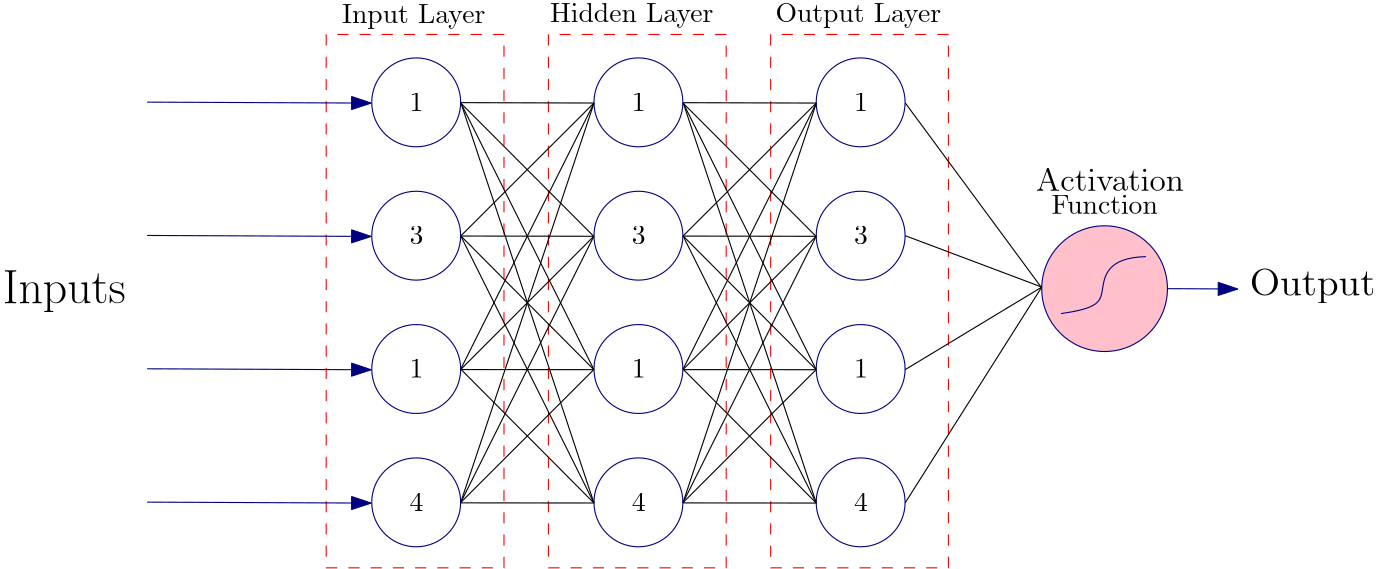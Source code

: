 <?xml version="1.0"?>
<!DOCTYPE ipe SYSTEM "ipe.dtd">
<ipe version="70218" creator="Ipe 7.2.26">
<info created="D:20230317225616" modified="D:20230327222926"/>
<ipestyle name="basic">
<symbol name="arrow/arc(spx)">
<path stroke="sym-stroke" fill="sym-stroke" pen="sym-pen">
0 0 m
-1 0.333 l
-1 -0.333 l
h
</path>
</symbol>
<symbol name="arrow/farc(spx)">
<path stroke="sym-stroke" fill="white" pen="sym-pen">
0 0 m
-1 0.333 l
-1 -0.333 l
h
</path>
</symbol>
<symbol name="arrow/ptarc(spx)">
<path stroke="sym-stroke" fill="sym-stroke" pen="sym-pen">
0 0 m
-1 0.333 l
-0.8 0 l
-1 -0.333 l
h
</path>
</symbol>
<symbol name="arrow/fptarc(spx)">
<path stroke="sym-stroke" fill="white" pen="sym-pen">
0 0 m
-1 0.333 l
-0.8 0 l
-1 -0.333 l
h
</path>
</symbol>
<symbol name="mark/circle(sx)" transformations="translations">
<path fill="sym-stroke">
0.6 0 0 0.6 0 0 e
0.4 0 0 0.4 0 0 e
</path>
</symbol>
<symbol name="mark/disk(sx)" transformations="translations">
<path fill="sym-stroke">
0.6 0 0 0.6 0 0 e
</path>
</symbol>
<symbol name="mark/fdisk(sfx)" transformations="translations">
<group>
<path fill="sym-fill">
0.5 0 0 0.5 0 0 e
</path>
<path fill="sym-stroke" fillrule="eofill">
0.6 0 0 0.6 0 0 e
0.4 0 0 0.4 0 0 e
</path>
</group>
</symbol>
<symbol name="mark/box(sx)" transformations="translations">
<path fill="sym-stroke" fillrule="eofill">
-0.6 -0.6 m
0.6 -0.6 l
0.6 0.6 l
-0.6 0.6 l
h
-0.4 -0.4 m
0.4 -0.4 l
0.4 0.4 l
-0.4 0.4 l
h
</path>
</symbol>
<symbol name="mark/square(sx)" transformations="translations">
<path fill="sym-stroke">
-0.6 -0.6 m
0.6 -0.6 l
0.6 0.6 l
-0.6 0.6 l
h
</path>
</symbol>
<symbol name="mark/fsquare(sfx)" transformations="translations">
<group>
<path fill="sym-fill">
-0.5 -0.5 m
0.5 -0.5 l
0.5 0.5 l
-0.5 0.5 l
h
</path>
<path fill="sym-stroke" fillrule="eofill">
-0.6 -0.6 m
0.6 -0.6 l
0.6 0.6 l
-0.6 0.6 l
h
-0.4 -0.4 m
0.4 -0.4 l
0.4 0.4 l
-0.4 0.4 l
h
</path>
</group>
</symbol>
<symbol name="mark/cross(sx)" transformations="translations">
<group>
<path fill="sym-stroke">
-0.43 -0.57 m
0.57 0.43 l
0.43 0.57 l
-0.57 -0.43 l
h
</path>
<path fill="sym-stroke">
-0.43 0.57 m
0.57 -0.43 l
0.43 -0.57 l
-0.57 0.43 l
h
</path>
</group>
</symbol>
<symbol name="arrow/fnormal(spx)">
<path stroke="sym-stroke" fill="white" pen="sym-pen">
0 0 m
-1 0.333 l
-1 -0.333 l
h
</path>
</symbol>
<symbol name="arrow/pointed(spx)">
<path stroke="sym-stroke" fill="sym-stroke" pen="sym-pen">
0 0 m
-1 0.333 l
-0.8 0 l
-1 -0.333 l
h
</path>
</symbol>
<symbol name="arrow/fpointed(spx)">
<path stroke="sym-stroke" fill="white" pen="sym-pen">
0 0 m
-1 0.333 l
-0.8 0 l
-1 -0.333 l
h
</path>
</symbol>
<symbol name="arrow/linear(spx)">
<path stroke="sym-stroke" pen="sym-pen">
-1 0.333 m
0 0 l
-1 -0.333 l
</path>
</symbol>
<symbol name="arrow/fdouble(spx)">
<path stroke="sym-stroke" fill="white" pen="sym-pen">
0 0 m
-1 0.333 l
-1 -0.333 l
h
-1 0 m
-2 0.333 l
-2 -0.333 l
h
</path>
</symbol>
<symbol name="arrow/double(spx)">
<path stroke="sym-stroke" fill="sym-stroke" pen="sym-pen">
0 0 m
-1 0.333 l
-1 -0.333 l
h
-1 0 m
-2 0.333 l
-2 -0.333 l
h
</path>
</symbol>
<symbol name="arrow/mid-normal(spx)">
<path stroke="sym-stroke" fill="sym-stroke" pen="sym-pen">
0.5 0 m
-0.5 0.333 l
-0.5 -0.333 l
h
</path>
</symbol>
<symbol name="arrow/mid-fnormal(spx)">
<path stroke="sym-stroke" fill="white" pen="sym-pen">
0.5 0 m
-0.5 0.333 l
-0.5 -0.333 l
h
</path>
</symbol>
<symbol name="arrow/mid-pointed(spx)">
<path stroke="sym-stroke" fill="sym-stroke" pen="sym-pen">
0.5 0 m
-0.5 0.333 l
-0.3 0 l
-0.5 -0.333 l
h
</path>
</symbol>
<symbol name="arrow/mid-fpointed(spx)">
<path stroke="sym-stroke" fill="white" pen="sym-pen">
0.5 0 m
-0.5 0.333 l
-0.3 0 l
-0.5 -0.333 l
h
</path>
</symbol>
<symbol name="arrow/mid-double(spx)">
<path stroke="sym-stroke" fill="sym-stroke" pen="sym-pen">
1 0 m
0 0.333 l
0 -0.333 l
h
0 0 m
-1 0.333 l
-1 -0.333 l
h
</path>
</symbol>
<symbol name="arrow/mid-fdouble(spx)">
<path stroke="sym-stroke" fill="white" pen="sym-pen">
1 0 m
0 0.333 l
0 -0.333 l
h
0 0 m
-1 0.333 l
-1 -0.333 l
h
</path>
</symbol>
<anglesize name="22.5 deg" value="22.5"/>
<anglesize name="30 deg" value="30"/>
<anglesize name="45 deg" value="45"/>
<anglesize name="60 deg" value="60"/>
<anglesize name="90 deg" value="90"/>
<arrowsize name="large" value="10"/>
<arrowsize name="small" value="5"/>
<arrowsize name="tiny" value="3"/>
<color name="blue" value="0 0 1"/>
<color name="brown" value="0.647 0.165 0.165"/>
<color name="darkblue" value="0 0 0.545"/>
<color name="darkcyan" value="0 0.545 0.545"/>
<color name="darkgray" value="0.663"/>
<color name="darkgreen" value="0 0.392 0"/>
<color name="darkmagenta" value="0.545 0 0.545"/>
<color name="darkorange" value="1 0.549 0"/>
<color name="darkred" value="0.545 0 0"/>
<color name="gold" value="1 0.843 0"/>
<color name="gray" value="0.745"/>
<color name="green" value="0 1 0"/>
<color name="lightblue" value="0.678 0.847 0.902"/>
<color name="lightcyan" value="0.878 1 1"/>
<color name="lightgray" value="0.827"/>
<color name="lightgreen" value="0.565 0.933 0.565"/>
<color name="lightyellow" value="1 1 0.878"/>
<color name="navy" value="0 0 0.502"/>
<color name="orange" value="1 0.647 0"/>
<color name="pink" value="1 0.753 0.796"/>
<color name="purple" value="0.627 0.125 0.941"/>
<color name="red" value="1 0 0"/>
<color name="seagreen" value="0.18 0.545 0.341"/>
<color name="turquoise" value="0.251 0.878 0.816"/>
<color name="violet" value="0.933 0.51 0.933"/>
<color name="yellow" value="1 1 0"/>
<dashstyle name="dash dot dotted" value="[4 2 1 2 1 2] 0"/>
<dashstyle name="dash dotted" value="[4 2 1 2] 0"/>
<dashstyle name="dashed" value="[4] 0"/>
<dashstyle name="dotted" value="[1 3] 0"/>
<gridsize name="10 pts (~3.5 mm)" value="10"/>
<gridsize name="14 pts (~5 mm)" value="14"/>
<gridsize name="16 pts (~6 mm)" value="16"/>
<gridsize name="20 pts (~7 mm)" value="20"/>
<gridsize name="28 pts (~10 mm)" value="28"/>
<gridsize name="32 pts (~12 mm)" value="32"/>
<gridsize name="4 pts" value="4"/>
<gridsize name="56 pts (~20 mm)" value="56"/>
<gridsize name="8 pts (~3 mm)" value="8"/>
<opacity name="10%" value="0.1"/>
<opacity name="30%" value="0.3"/>
<opacity name="50%" value="0.5"/>
<opacity name="75%" value="0.75"/>
<pen name="fat" value="1.2"/>
<pen name="heavier" value="0.8"/>
<pen name="ultrafat" value="2"/>
<symbolsize name="large" value="5"/>
<symbolsize name="small" value="2"/>
<symbolsize name="tiny" value="1.1"/>
<textsize name="Huge" value="\Huge"/>
<textsize name="LARGE" value="\LARGE"/>
<textsize name="Large" value="\Large"/>
<textsize name="footnote" value="\footnotesize"/>
<textsize name="huge" value="\huge"/>
<textsize name="large" value="\large"/>
<textsize name="script" value="\scriptsize"/>
<textsize name="small" value="\small"/>
<textsize name="tiny" value="\tiny"/>
<textstyle name="center" begin="\begin{center}" end="\end{center}"/>
<textstyle name="item" begin="\begin{itemize}\item{}" end="\end{itemize}"/>
<textstyle name="itemize" begin="\begin{itemize}" end="\end{itemize}"/>
<tiling name="falling" angle="-60" step="4" width="1"/>
<tiling name="rising" angle="30" step="4" width="1"/>
</ipestyle>
<page>
<layer name="alpha"/>
<view layers="alpha" active="alpha"/>
<path layer="alpha" matrix="1 0 0 1 -71.4977 -443.46" stroke="red" dash="dashed">
192 640 m
192 448 l
256 448 l
256 640 l
h
</path>
<path matrix="1 0 0 1 8.50235 -443.46" stroke="red" dash="dashed">
192 640 m
192 448 l
256 448 l
256 640 l
h
</path>
<path matrix="1 0 0 1 88.5023 -443.46" stroke="red" dash="dashed">
192 640 m
192 448 l
256 448 l
256 640 l
h
</path>
<text matrix="1 0 0 1 -91.0033 -473.889" transformations="translations" pos="217.178 674.528" stroke="black" type="label" width="51.64" height="6.815" depth="1.93" valign="baseline">Input
Layer</text>
<text matrix="1 0 0 1 -88.2725 -445.411" transformations="translations" pos="289.349 646.44" stroke="black" type="label" width="62.156" height="6.926" depth="1.93" valign="baseline">Hidden Layer
</text>
<text matrix="1 0 0 1 -92.5638 -447.751" transformations="translations" pos="374.783 648.781" stroke="black" type="label" width="59.665" height="6.815" depth="1.93" valign="baseline">Output Layer</text>
<text matrix="1 0 0 1 -73.475 -454.984" transformations="translations" pos="224 624" stroke="black" type="label" width="4.981" height="6.42" depth="0" valign="baseline">1</text>
<path matrix="1 0 0 1 24.9038 -515.891" stroke="navy">
16 0 0 16 128 688 e
</path>
<text matrix="1 0 0 1 -73.475 -502.984" transformations="translations" pos="224 624" stroke="black" type="label" width="4.981" height="6.42" depth="0" valign="baseline">3</text>
<path matrix="1 0 0 1 24.9038 -563.891" stroke="navy">
16 0 0 16 128 688 e
</path>
<text matrix="1 0 0 1 -73.475 -550.984" transformations="translations" pos="224 624" stroke="black" type="label" width="4.981" height="6.42" depth="0" valign="baseline">1</text>
<path matrix="1 0 0 1 24.9038 -611.891" stroke="navy">
16 0 0 16 128 688 e
</path>
<text matrix="1 0 0 1 -73.475 -598.984" transformations="translations" pos="224 624" stroke="black" type="label" width="4.981" height="6.42" depth="0" valign="baseline">4</text>
<path matrix="1 0 0 1 24.9038 -659.891" stroke="navy">
16 0 0 16 128 688 e
</path>
<text matrix="1 0 0 1 6.52505 -454.984" transformations="translations" pos="224 624" stroke="black" type="label" width="4.981" height="6.42" depth="0" valign="baseline">1</text>
<path matrix="1 0 0 1 104.904 -515.891" stroke="navy">
16 0 0 16 128 688 e
</path>
<text matrix="1 0 0 1 6.52505 -502.984" transformations="translations" pos="224 624" stroke="black" type="label" width="4.981" height="6.42" depth="0" valign="baseline">3</text>
<path matrix="1 0 0 1 104.904 -563.891" stroke="navy">
16 0 0 16 128 688 e
</path>
<text matrix="1 0 0 1 6.52505 -550.984" transformations="translations" pos="224 624" stroke="black" type="label" width="4.981" height="6.42" depth="0" valign="baseline">1</text>
<path matrix="1 0 0 1 104.904 -611.891" stroke="navy">
16 0 0 16 128 688 e
</path>
<text matrix="1 0 0 1 6.52505 -598.984" transformations="translations" pos="224 624" stroke="black" type="label" width="4.981" height="6.42" depth="0" valign="baseline">4</text>
<path matrix="1 0 0 1 104.904 -659.891" stroke="navy">
16 0 0 16 128 688 e
</path>
<text matrix="1 0 0 1 86.525 -454.984" transformations="translations" pos="224 624" stroke="black" type="label" width="4.981" height="6.42" depth="0" valign="baseline">1</text>
<path matrix="1 0 0 1 184.904 -515.891" stroke="navy">
16 0 0 16 128 688 e
</path>
<text matrix="1 0 0 1 86.525 -502.984" transformations="translations" pos="224 624" stroke="black" type="label" width="4.981" height="6.42" depth="0" valign="baseline">3</text>
<path matrix="1 0 0 1 184.904 -563.891" stroke="navy">
16 0 0 16 128 688 e
</path>
<text matrix="1 0 0 1 86.525 -550.984" transformations="translations" pos="224 624" stroke="black" type="label" width="4.981" height="6.42" depth="0" valign="baseline">1</text>
<path matrix="1 0 0 1 184.904 -611.891" stroke="navy">
16 0 0 16 128 688 e
</path>
<text matrix="1 0 0 1 86.525 -598.984" transformations="translations" pos="224 624" stroke="black" type="label" width="4.981" height="6.42" depth="0" valign="baseline">4</text>
<path matrix="1 0 0 1 184.904 -659.891" stroke="navy">
16 0 0 16 128 688 e
</path>
<path matrix="1 0 0 1 -71.7452 -443.49" stroke="navy" rarrow="normal/normal">
208.403 615.33 m
127.768 615.681 l
</path>
<path matrix="1 0 0 1 -71.7453 -491.49" stroke="navy" rarrow="normal/normal">
208.403 615.33 m
127.768 615.681 l
</path>
<path matrix="1 0 0 1 -71.7453 -539.49" stroke="navy" rarrow="normal/normal">
208.403 615.33 m
127.768 615.681 l
</path>
<path matrix="1 0 0 1 -71.7453 -587.49" stroke="navy" rarrow="normal/normal">
208.403 615.33 m
127.768 615.681 l
</path>
<text matrix="1 0 0 1 -83.9812 -465.896" transformations="translations" pos="88.0501 565.686" stroke="black" type="label" width="44.307" height="11.76" depth="3.35" valign="baseline" size="LARGE">Inputs</text>
<path matrix="1 0 0 1 -6.43994 -100.072" stroke="black" fill="green">
175.522 272.078 m
223.316 271.939 l
</path>
<path matrix="1 0 0 1 -6.67405 -244.101" stroke="black" fill="white">
175.556 416.008 m
223.51 367.959 l
</path>
<path matrix="1 0 0 1 -6.67405 -244.101" stroke="black" fill="white">
175.598 416.083 m
223.541 320.002 l
</path>
<path matrix="1 0 0 1 -6.67405 -244.101" stroke="black" fill="white">
175.631 416.14 m
223.573 271.982 l
</path>
<path matrix="1 0 0 1 -6.67405 -244.101" stroke="black" fill="white">
175.573 368.083 m
223.634 367.997 l
</path>
<path matrix="1 0 0 1 -6.67405 -244.101" stroke="black" fill="white">
175.601 368.101 m
223.529 415.951 l
</path>
<path matrix="1 0 0 1 -6.67405 -244.101" stroke="black" fill="white">
175.619 368.133 m
223.493 320.028 l
</path>
<path matrix="1 0 0 1 -6.67405 -244.101" stroke="black" fill="white">
175.612 368.135 m
223.529 272.023 l
</path>
<path matrix="1 0 0 1 -6.67405 -244.101" stroke="black" fill="white">
175.584 320.01 m
223.557 319.979 l
</path>
<path matrix="1 0 0 1 -6.67405 -244.101" stroke="black" fill="white">
175.527 320.04 m
223.58 415.95 l
</path>
<path matrix="1 0 0 1 -6.67405 -244.101" stroke="black" fill="green">
175.578 320.025 m
223.507 367.986 l
</path>
<path matrix="1 0 0 1 -6.67405 -244.101" stroke="black" fill="white">
175.674 320.112 m
223.533 271.993 l
</path>
<path matrix="1 0 0 1 -6.67405 -244.101" stroke="black" fill="white">
175.56 272.027 m
223.626 271.976 l
</path>
<path matrix="1 0 0 1 -6.67405 -244.101" stroke="black" fill="white">
175.563 272.039 m
223.595 415.962 l
</path>
<path matrix="1 0 0 1 -6.67405 -244.101" stroke="black" fill="white">
175.573 272.074 m
223.514 367.978 l
</path>
<path matrix="1 0 0 1 -6.67405 -244.101" stroke="black" fill="white">
175.561 272.108 m
223.531 320.025 l
</path>
<path matrix="1 0 0 1 73.5947 -100.087" stroke="black" fill="green">
175.522 272.078 m
223.316 271.939 l
</path>
<path matrix="1 0 0 1 73.3606 -244.116" stroke="black" fill="white">
175.556 416.008 m
223.51 367.959 l
</path>
<path matrix="1 0 0 1 73.3606 -244.116" stroke="black" fill="white">
175.598 416.083 m
223.541 320.002 l
</path>
<path matrix="1 0 0 1 73.3606 -244.116" stroke="black" fill="white">
175.631 416.14 m
223.573 271.982 l
</path>
<path matrix="1 0 0 1 73.3606 -244.116" stroke="black" fill="white">
175.573 368.083 m
223.634 367.997 l
</path>
<path matrix="1 0 0 1 73.3606 -244.116" stroke="black" fill="white">
175.601 368.101 m
223.529 415.951 l
</path>
<path matrix="1 0 0 1 73.3606 -244.116" stroke="black" fill="white">
175.619 368.133 m
223.493 320.028 l
</path>
<path matrix="1 0 0 1 73.3606 -244.116" stroke="black" fill="white">
175.612 368.135 m
223.529 272.023 l
</path>
<path matrix="1 0 0 1 73.3606 -244.116" stroke="black" fill="white">
175.584 320.01 m
223.557 319.979 l
</path>
<path matrix="1 0 0 1 73.3606 -244.116" stroke="black" fill="white">
175.527 320.04 m
223.58 415.95 l
</path>
<path matrix="1 0 0 1 73.3606 -244.116" stroke="black" fill="green">
175.578 320.025 m
223.507 367.986 l
</path>
<path matrix="1 0 0 1 73.3606 -244.116" stroke="black" fill="white">
175.674 320.112 m
223.533 271.993 l
</path>
<path matrix="1 0 0 1 73.3606 -244.116" stroke="black" fill="white">
175.56 272.027 m
223.626 271.976 l
</path>
<path matrix="1 0 0 1 73.3606 -244.116" stroke="black" fill="white">
175.563 272.039 m
223.595 415.962 l
</path>
<path matrix="1 0 0 1 73.3606 -244.116" stroke="black" fill="white">
175.573 272.074 m
223.514 367.978 l
</path>
<path matrix="1 0 0 1 73.3606 -244.116" stroke="black" fill="white">
175.561 272.108 m
223.531 320.025 l
</path>
<text matrix="1 0 0 1 -55.6021 -460.336" transformations="translations" pos="508.592 562.956" stroke="black" type="label" width="45.263" height="9.803" depth="2.79" valign="baseline" size="Large">Output</text>
<path matrix="1 0 0 1 -47.2792 -22.96" stroke="navy" fill="pink">
22.6274 0 0 22.6274 448 128 e
</path>
<path matrix="1 0 0 1 -38.8826 -4.03087" stroke="navy">
454.47 120.598 m
440.541 120.278
438.62 106.829
437.659 102.026
423.89 100.105 c
</path>
<path matrix="1 0 0 1 0.438924 -7.08125" stroke="navy" arrow="normal/normal">
422.938 112.121 m
448.202 111.998 l
</path>
<text matrix="1 0 0 1 -0.134256 -46.221" transformations="translations" pos="376.106 186.507" stroke="black" type="label" width="53.323" height="8.169" depth="0" valign="baseline" size="large">Activation</text>
<text matrix="1 0 0 1 -17.3982 -42.061" transformations="translations" pos="398.986 174.027" stroke="black" type="label" width="41.649" height="6.808" depth="0" valign="baseline">Function
</text>
<path matrix="1 0 0 1 -6.67405 -244.101" stroke="black" fill="white">
335.645 415.982 m
384.603 349.631 l
</path>
<path matrix="1 0 0 1 -6.67405 -244.101" stroke="black" fill="white">
335.592 368.212 m
384.743 349.721 l
</path>
<path matrix="1 0 0 1 -6.67405 -244.101" stroke="black" fill="white">
335.598 319.984 m
384.726 349.668 l
</path>
<path matrix="1 0 0 1 -6.67405 -244.101" stroke="black" fill="white">
335.589 272.003 m
384.758 349.678 l
</path>
</page>
</ipe>
